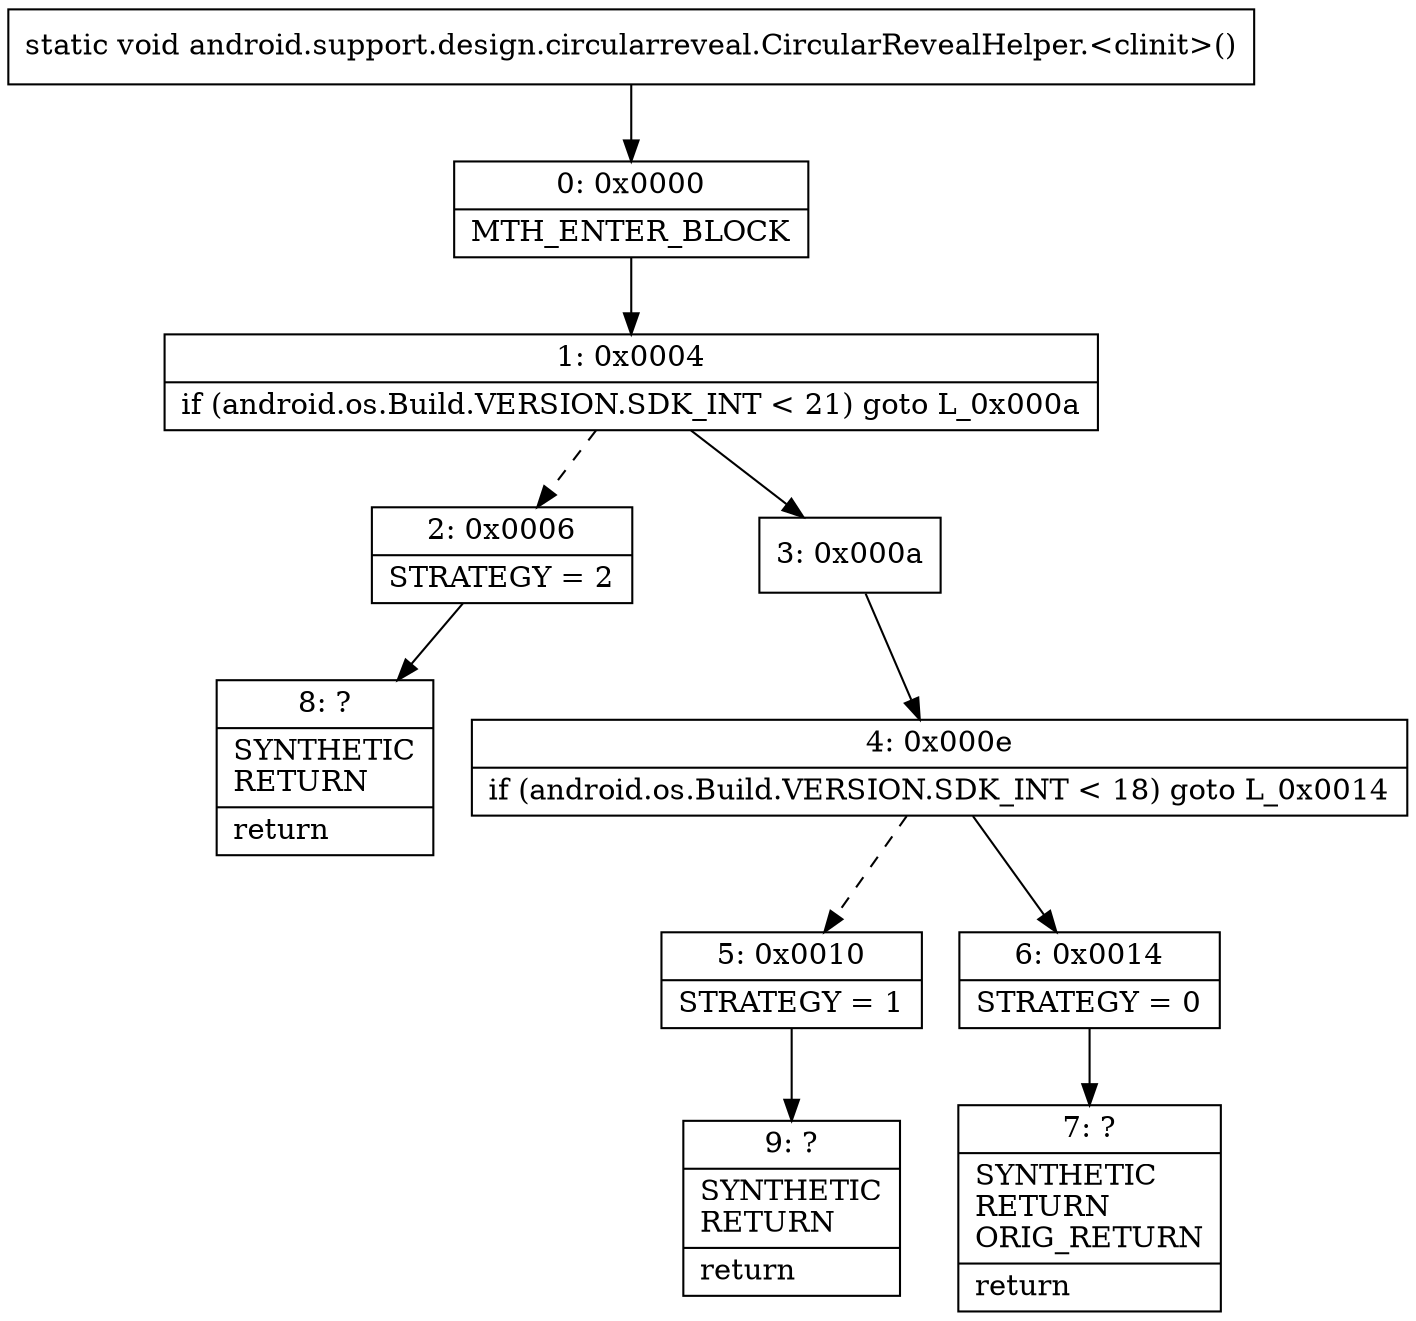 digraph "CFG forandroid.support.design.circularreveal.CircularRevealHelper.\<clinit\>()V" {
Node_0 [shape=record,label="{0\:\ 0x0000|MTH_ENTER_BLOCK\l}"];
Node_1 [shape=record,label="{1\:\ 0x0004|if (android.os.Build.VERSION.SDK_INT \< 21) goto L_0x000a\l}"];
Node_2 [shape=record,label="{2\:\ 0x0006|STRATEGY = 2\l}"];
Node_3 [shape=record,label="{3\:\ 0x000a}"];
Node_4 [shape=record,label="{4\:\ 0x000e|if (android.os.Build.VERSION.SDK_INT \< 18) goto L_0x0014\l}"];
Node_5 [shape=record,label="{5\:\ 0x0010|STRATEGY = 1\l}"];
Node_6 [shape=record,label="{6\:\ 0x0014|STRATEGY = 0\l}"];
Node_7 [shape=record,label="{7\:\ ?|SYNTHETIC\lRETURN\lORIG_RETURN\l|return\l}"];
Node_8 [shape=record,label="{8\:\ ?|SYNTHETIC\lRETURN\l|return\l}"];
Node_9 [shape=record,label="{9\:\ ?|SYNTHETIC\lRETURN\l|return\l}"];
MethodNode[shape=record,label="{static void android.support.design.circularreveal.CircularRevealHelper.\<clinit\>() }"];
MethodNode -> Node_0;
Node_0 -> Node_1;
Node_1 -> Node_2[style=dashed];
Node_1 -> Node_3;
Node_2 -> Node_8;
Node_3 -> Node_4;
Node_4 -> Node_5[style=dashed];
Node_4 -> Node_6;
Node_5 -> Node_9;
Node_6 -> Node_7;
}

